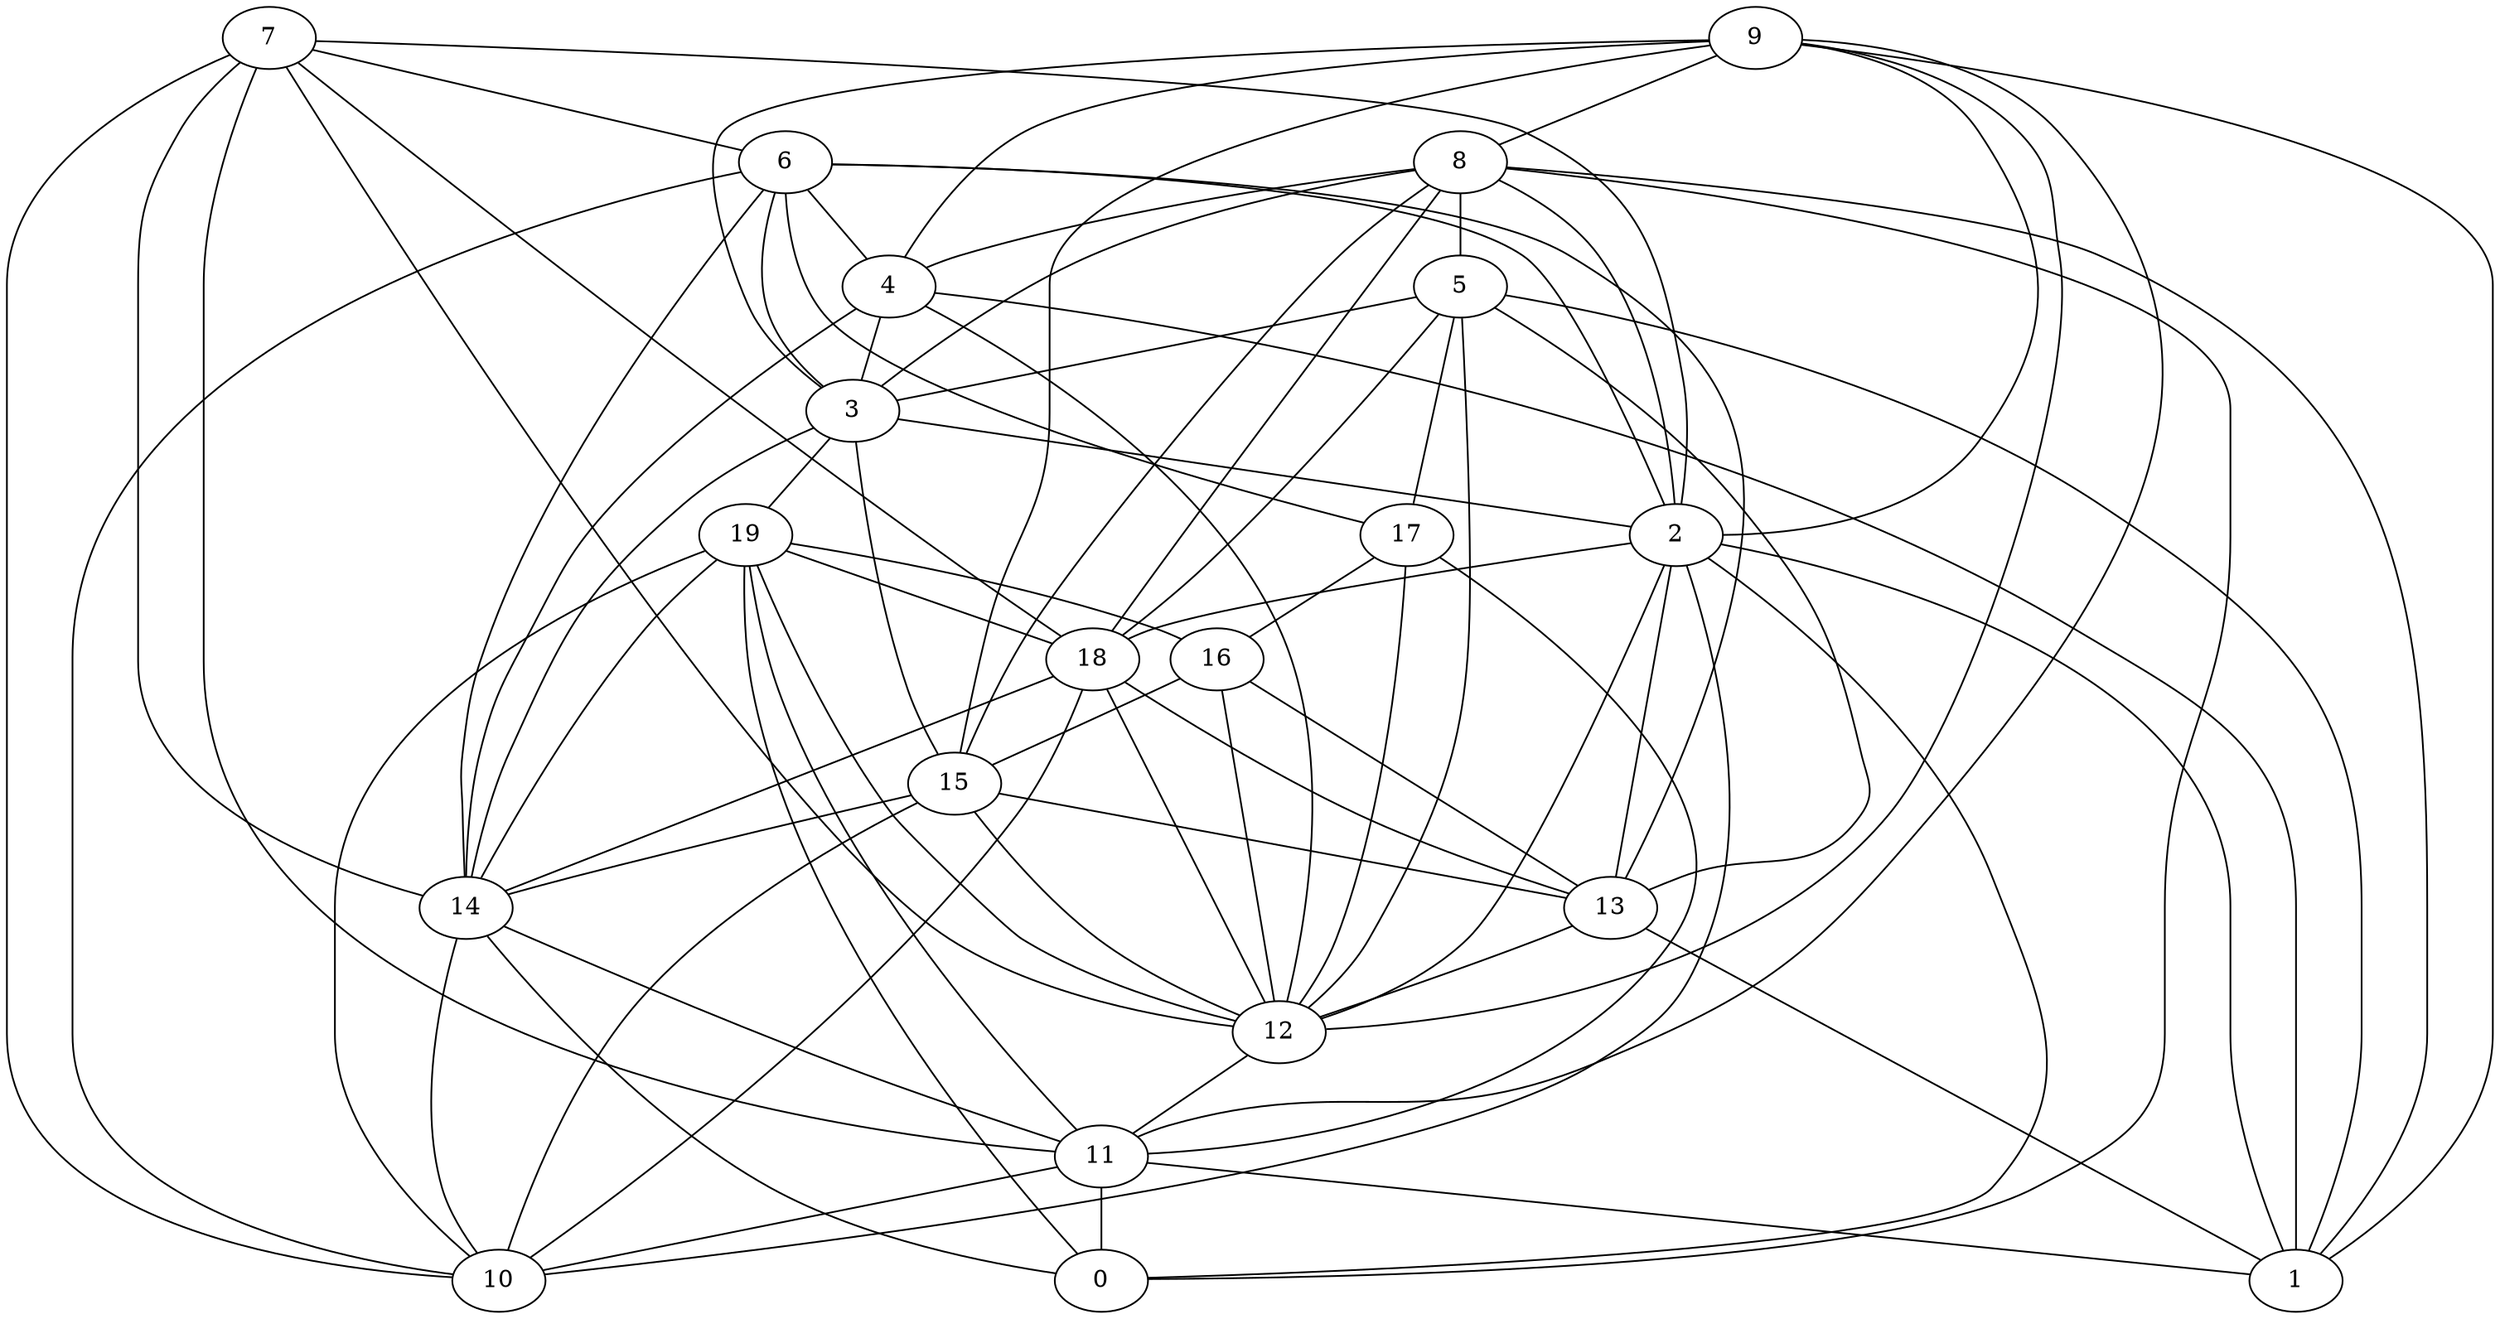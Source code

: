 digraph GG_graph {

subgraph G_graph {
edge [color = black]
"2" -> "0" [dir = none]
"2" -> "10" [dir = none]
"2" -> "12" [dir = none]
"2" -> "13" [dir = none]
"16" -> "12" [dir = none]
"16" -> "15" [dir = none]
"16" -> "13" [dir = none]
"3" -> "15" [dir = none]
"3" -> "19" [dir = none]
"3" -> "2" [dir = none]
"8" -> "3" [dir = none]
"8" -> "5" [dir = none]
"8" -> "18" [dir = none]
"8" -> "15" [dir = none]
"12" -> "11" [dir = none]
"17" -> "11" [dir = none]
"17" -> "12" [dir = none]
"17" -> "16" [dir = none]
"7" -> "10" [dir = none]
"7" -> "2" [dir = none]
"7" -> "11" [dir = none]
"7" -> "14" [dir = none]
"7" -> "12" [dir = none]
"11" -> "10" [dir = none]
"11" -> "1" [dir = none]
"18" -> "12" [dir = none]
"18" -> "14" [dir = none]
"18" -> "13" [dir = none]
"5" -> "12" [dir = none]
"5" -> "3" [dir = none]
"5" -> "1" [dir = none]
"5" -> "18" [dir = none]
"6" -> "14" [dir = none]
"6" -> "13" [dir = none]
"6" -> "17" [dir = none]
"6" -> "3" [dir = none]
"6" -> "10" [dir = none]
"19" -> "16" [dir = none]
"19" -> "12" [dir = none]
"19" -> "14" [dir = none]
"19" -> "18" [dir = none]
"19" -> "0" [dir = none]
"13" -> "1" [dir = none]
"15" -> "10" [dir = none]
"15" -> "12" [dir = none]
"15" -> "14" [dir = none]
"15" -> "13" [dir = none]
"9" -> "1" [dir = none]
"9" -> "8" [dir = none]
"9" -> "12" [dir = none]
"9" -> "4" [dir = none]
"14" -> "0" [dir = none]
"14" -> "10" [dir = none]
"14" -> "11" [dir = none]
"4" -> "12" [dir = none]
"4" -> "3" [dir = none]
"4" -> "14" [dir = none]
"7" -> "18" [dir = none]
"9" -> "3" [dir = none]
"19" -> "10" [dir = none]
"9" -> "15" [dir = none]
"8" -> "1" [dir = none]
"5" -> "13" [dir = none]
"6" -> "2" [dir = none]
"2" -> "1" [dir = none]
"9" -> "2" [dir = none]
"6" -> "4" [dir = none]
"3" -> "14" [dir = none]
"8" -> "4" [dir = none]
"11" -> "0" [dir = none]
"8" -> "0" [dir = none]
"9" -> "11" [dir = none]
"5" -> "17" [dir = none]
"2" -> "18" [dir = none]
"8" -> "2" [dir = none]
"19" -> "11" [dir = none]
"4" -> "1" [dir = none]
"18" -> "10" [dir = none]
"7" -> "6" [dir = none]
"13" -> "12" [dir = none]
}

}
